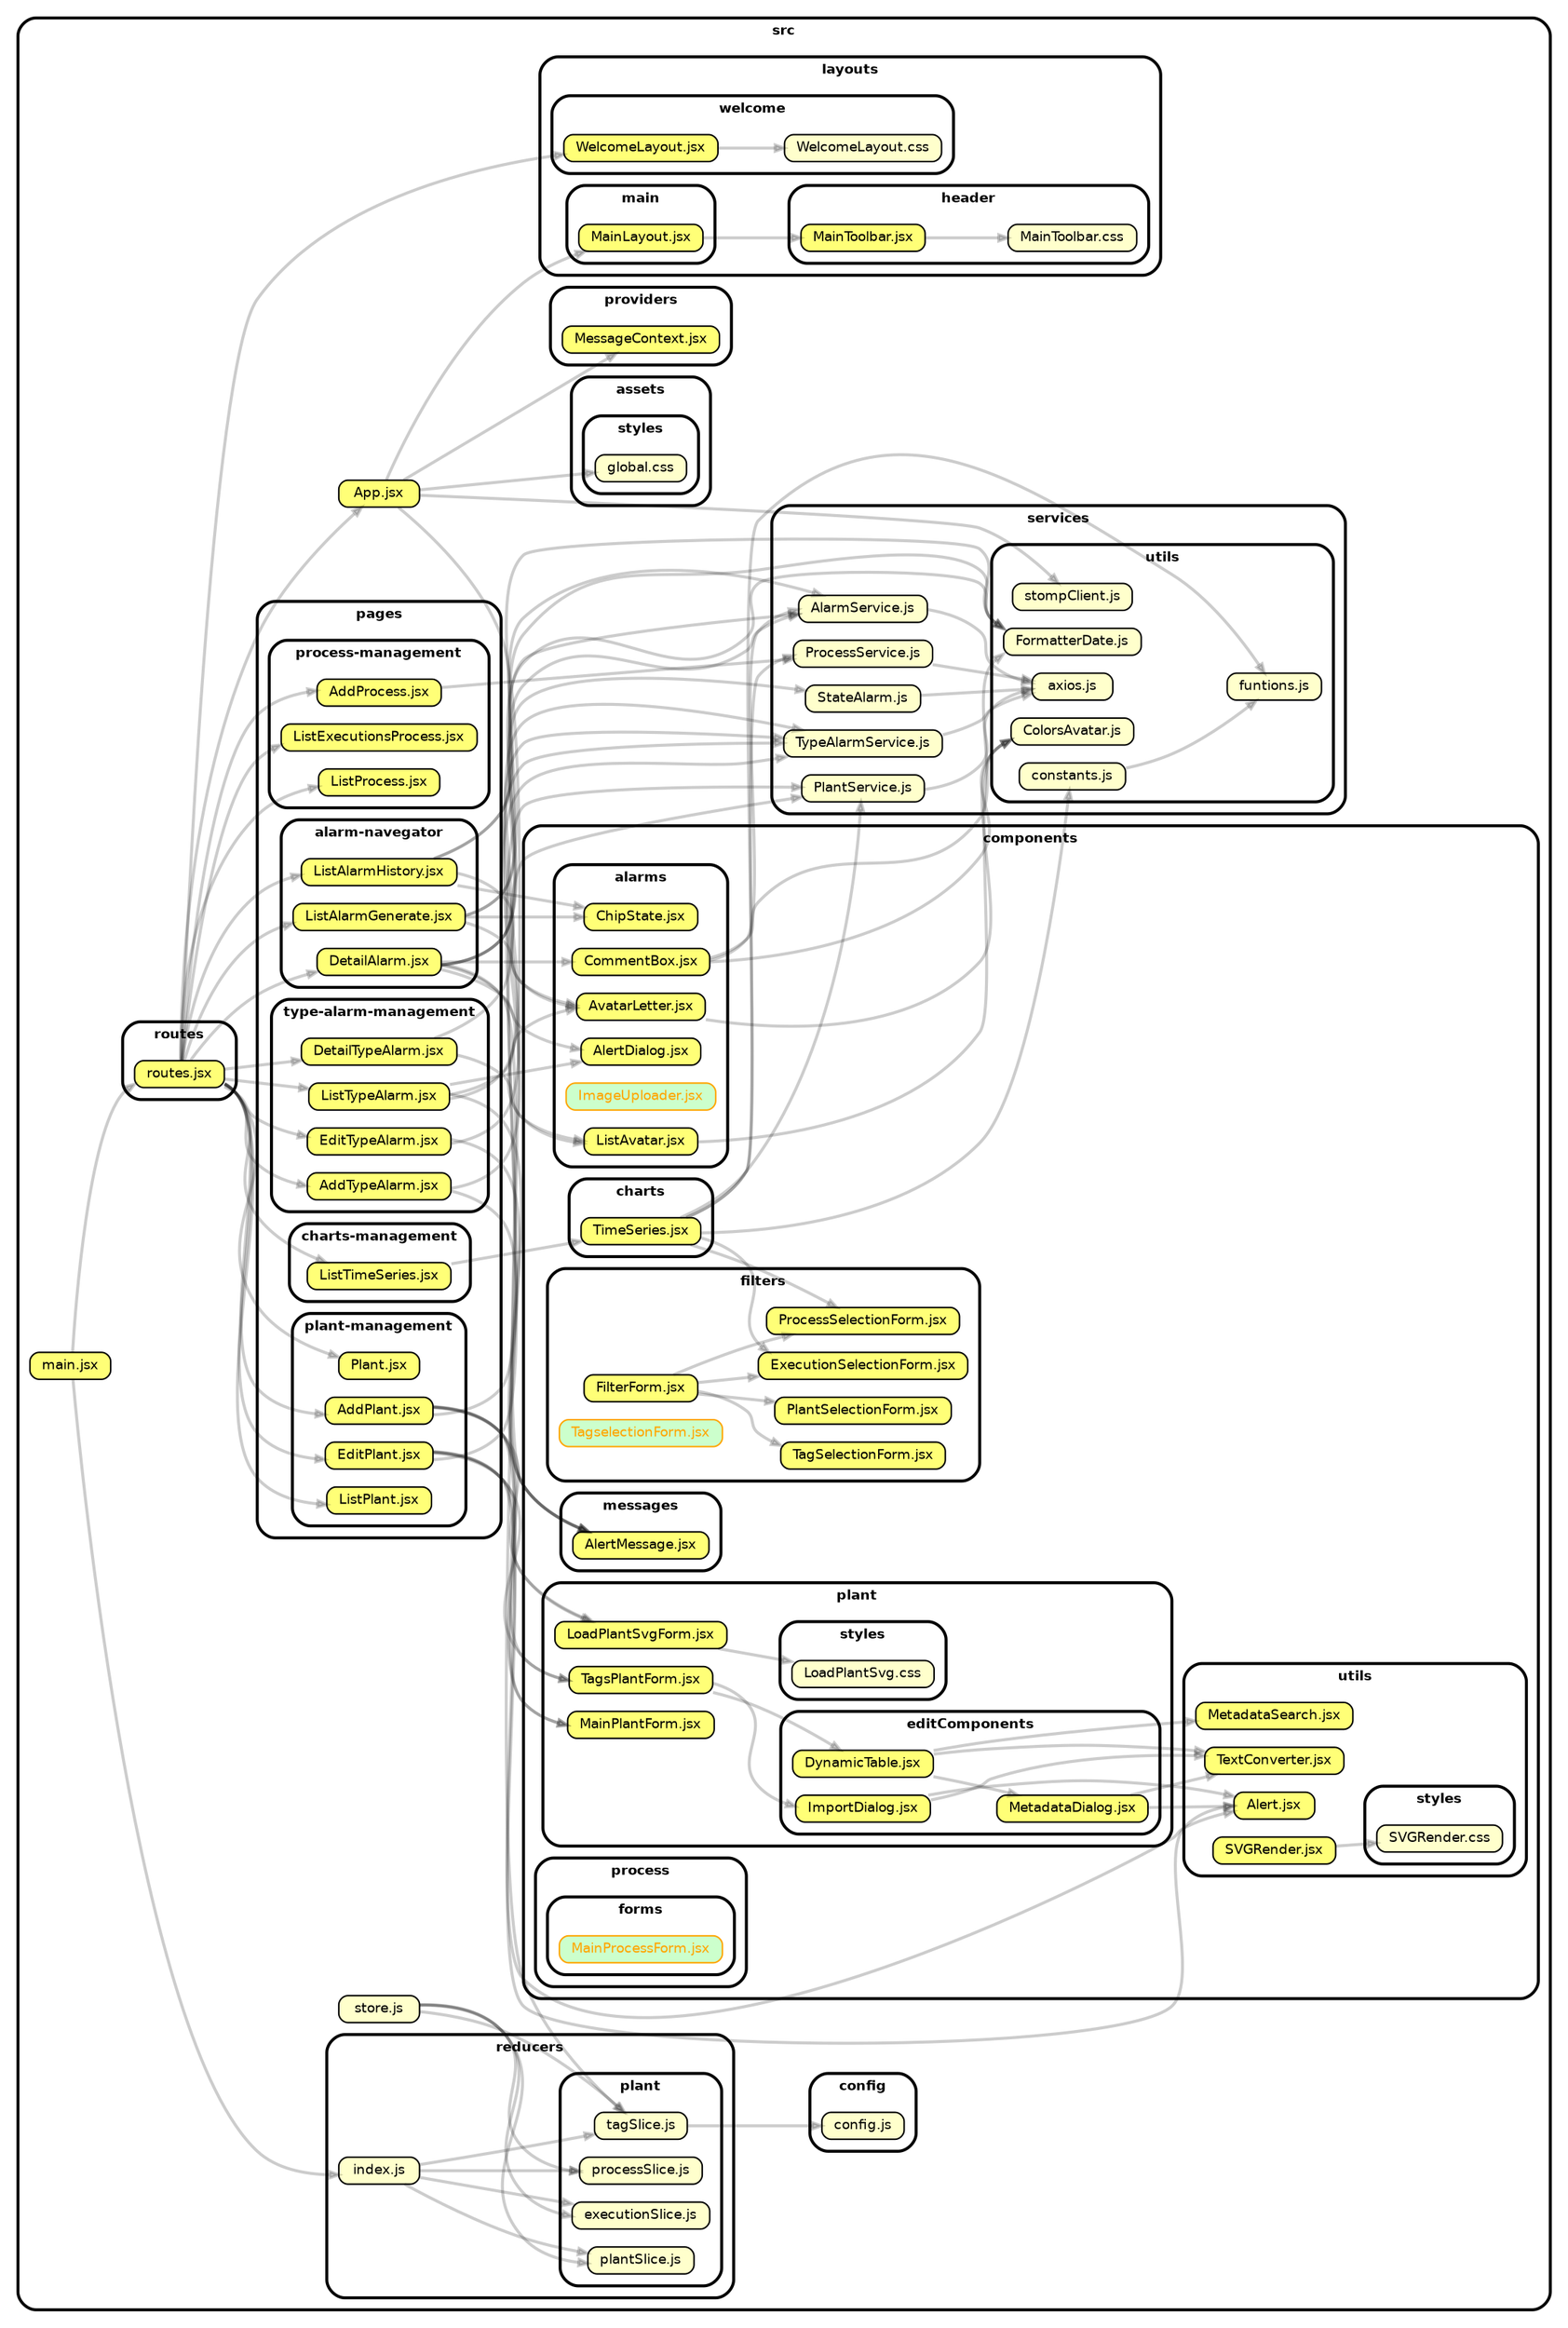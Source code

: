 strict digraph "dependency-cruiser output"{
    rankdir="LR" splines="true" overlap="false" nodesep="0.16" ranksep="0.18" fontname="Helvetica-bold" fontsize="9" style="rounded,bold,filled" fillcolor="#ffffff" compound="true"
    node [shape="box" style="rounded, filled" height="0.2" color="black" fillcolor="#ffffcc" fontcolor="black" fontname="Helvetica" fontsize="9"]
    edge [arrowhead="normal" arrowsize="0.6" penwidth="2.0" color="#00000033" fontname="Helvetica" fontsize="9"]

    subgraph "cluster_src" {label="src" "src/App.jsx" [label=<App.jsx> tooltip="App.jsx" URL="src/App.jsx" fillcolor="#ffff77"] }
    "src/App.jsx" -> "src/assets/styles/global.css"
    "src/App.jsx" -> "src/layouts/main/MainLayout.jsx"
    "src/App.jsx" -> "src/providers/MessageContext.jsx"
    "src/App.jsx" -> "src/reducers/plant/tagSlice.js"
    "src/App.jsx" -> "src/services/utils/stompClient.js"
    subgraph "cluster_src" {label="src" subgraph "cluster_src/assets" {label="assets" subgraph "cluster_src/assets/styles" {label="styles" "src/assets/styles/global.css" [label=<global.css> tooltip="global.css" URL="src/assets/styles/global.css" ] } } }
    subgraph "cluster_src" {label="src" subgraph "cluster_src/components" {label="components" subgraph "cluster_src/components/alarms" {label="alarms" "src/components/alarms/AlertDialog.jsx" [label=<AlertDialog.jsx> tooltip="AlertDialog.jsx" URL="src/components/alarms/AlertDialog.jsx" fillcolor="#ffff77"] } } }
    subgraph "cluster_src" {label="src" subgraph "cluster_src/components" {label="components" subgraph "cluster_src/components/alarms" {label="alarms" "src/components/alarms/AvatarLetter.jsx" [label=<AvatarLetter.jsx> tooltip="AvatarLetter.jsx" URL="src/components/alarms/AvatarLetter.jsx" fillcolor="#ffff77"] } } }
    "src/components/alarms/AvatarLetter.jsx" -> "src/services/utils/ColorsAvatar.js"
    subgraph "cluster_src" {label="src" subgraph "cluster_src/components" {label="components" subgraph "cluster_src/components/alarms" {label="alarms" "src/components/alarms/ChipState.jsx" [label=<ChipState.jsx> tooltip="ChipState.jsx" URL="src/components/alarms/ChipState.jsx" fillcolor="#ffff77"] } } }
    subgraph "cluster_src" {label="src" subgraph "cluster_src/components" {label="components" subgraph "cluster_src/components/alarms" {label="alarms" "src/components/alarms/CommentBox.jsx" [label=<CommentBox.jsx> tooltip="CommentBox.jsx" URL="src/components/alarms/CommentBox.jsx" fillcolor="#ffff77"] } } }
    "src/components/alarms/CommentBox.jsx" -> "src/services/AlarmService.js"
    "src/components/alarms/CommentBox.jsx" -> "src/services/utils/ColorsAvatar.js"
    "src/components/alarms/CommentBox.jsx" -> "src/services/utils/FormatterDate.js"
    subgraph "cluster_src" {label="src" subgraph "cluster_src/components" {label="components" subgraph "cluster_src/components/alarms" {label="alarms" "src/components/alarms/ImageUploader.jsx" [label=<ImageUploader.jsx> tooltip="no-orphans" URL="src/components/alarms/ImageUploader.jsx" fillcolor="#ccffcc" fontcolor="orange" color="orange"] } } }
    subgraph "cluster_src" {label="src" subgraph "cluster_src/components" {label="components" subgraph "cluster_src/components/alarms" {label="alarms" "src/components/alarms/ListAvatar.jsx" [label=<ListAvatar.jsx> tooltip="ListAvatar.jsx" URL="src/components/alarms/ListAvatar.jsx" fillcolor="#ffff77"] } } }
    "src/components/alarms/ListAvatar.jsx" -> "src/services/utils/ColorsAvatar.js"
    subgraph "cluster_src" {label="src" subgraph "cluster_src/components" {label="components" subgraph "cluster_src/components/charts" {label="charts" "src/components/charts/TimeSeries.jsx" [label=<TimeSeries.jsx> tooltip="TimeSeries.jsx" URL="src/components/charts/TimeSeries.jsx" fillcolor="#ffff77"] } } }
    "src/components/charts/TimeSeries.jsx" -> "src/services/PlantService.js"
    "src/components/charts/TimeSeries.jsx" -> "src/services/ProcessService.js"
    "src/components/charts/TimeSeries.jsx" -> "src/services/utils/constants.js"
    "src/components/charts/TimeSeries.jsx" -> "src/services/utils/funtions.js"
    "src/components/charts/TimeSeries.jsx" -> "src/components/filters/ExecutionSelectionForm.jsx"
    "src/components/charts/TimeSeries.jsx" -> "src/components/filters/ProcessSelectionForm.jsx"
    subgraph "cluster_src" {label="src" subgraph "cluster_src/components" {label="components" subgraph "cluster_src/components/filters" {label="filters" "src/components/filters/ExecutionSelectionForm.jsx" [label=<ExecutionSelectionForm.jsx> tooltip="ExecutionSelectionForm.jsx" URL="src/components/filters/ExecutionSelectionForm.jsx" fillcolor="#ffff77"] } } }
    subgraph "cluster_src" {label="src" subgraph "cluster_src/components" {label="components" subgraph "cluster_src/components/filters" {label="filters" "src/components/filters/FilterForm.jsx" [label=<FilterForm.jsx> tooltip="FilterForm.jsx" URL="src/components/filters/FilterForm.jsx" fillcolor="#ffff77"] } } }
    "src/components/filters/FilterForm.jsx" -> "src/components/filters/ExecutionSelectionForm.jsx"
    "src/components/filters/FilterForm.jsx" -> "src/components/filters/PlantSelectionForm.jsx"
    "src/components/filters/FilterForm.jsx" -> "src/components/filters/ProcessSelectionForm.jsx"
    "src/components/filters/FilterForm.jsx" -> "src/components/filters/TagSelectionForm.jsx"
    subgraph "cluster_src" {label="src" subgraph "cluster_src/components" {label="components" subgraph "cluster_src/components/filters" {label="filters" "src/components/filters/PlantSelectionForm.jsx" [label=<PlantSelectionForm.jsx> tooltip="PlantSelectionForm.jsx" URL="src/components/filters/PlantSelectionForm.jsx" fillcolor="#ffff77"] } } }
    subgraph "cluster_src" {label="src" subgraph "cluster_src/components" {label="components" subgraph "cluster_src/components/filters" {label="filters" "src/components/filters/ProcessSelectionForm.jsx" [label=<ProcessSelectionForm.jsx> tooltip="ProcessSelectionForm.jsx" URL="src/components/filters/ProcessSelectionForm.jsx" fillcolor="#ffff77"] } } }
    subgraph "cluster_src" {label="src" subgraph "cluster_src/components" {label="components" subgraph "cluster_src/components/filters" {label="filters" "src/components/filters/TagSelectionForm.jsx" [label=<TagSelectionForm.jsx> tooltip="TagSelectionForm.jsx" URL="src/components/filters/TagSelectionForm.jsx" fillcolor="#ffff77"] } } }
    subgraph "cluster_src" {label="src" subgraph "cluster_src/components" {label="components" subgraph "cluster_src/components/filters" {label="filters" "src/components/filters/TagselectionForm.jsx" [label=<TagselectionForm.jsx> tooltip="no-orphans" URL="src/components/filters/TagselectionForm.jsx" fillcolor="#ccffcc" fontcolor="orange" color="orange"] } } }
    subgraph "cluster_src" {label="src" subgraph "cluster_src/components" {label="components" subgraph "cluster_src/components/messages" {label="messages" "src/components/messages/AlertMessage.jsx" [label=<AlertMessage.jsx> tooltip="AlertMessage.jsx" URL="src/components/messages/AlertMessage.jsx" fillcolor="#ffff77"] } } }
    subgraph "cluster_src" {label="src" subgraph "cluster_src/components" {label="components" subgraph "cluster_src/components/plant" {label="plant" "src/components/plant/LoadPlantSvgForm.jsx" [label=<LoadPlantSvgForm.jsx> tooltip="LoadPlantSvgForm.jsx" URL="src/components/plant/LoadPlantSvgForm.jsx" fillcolor="#ffff77"] } } }
    "src/components/plant/LoadPlantSvgForm.jsx" -> "src/components/plant/styles/LoadPlantSvg.css"
    subgraph "cluster_src" {label="src" subgraph "cluster_src/components" {label="components" subgraph "cluster_src/components/plant" {label="plant" "src/components/plant/MainPlantForm.jsx" [label=<MainPlantForm.jsx> tooltip="MainPlantForm.jsx" URL="src/components/plant/MainPlantForm.jsx" fillcolor="#ffff77"] } } }
    subgraph "cluster_src" {label="src" subgraph "cluster_src/components" {label="components" subgraph "cluster_src/components/plant" {label="plant" "src/components/plant/TagsPlantForm.jsx" [label=<TagsPlantForm.jsx> tooltip="TagsPlantForm.jsx" URL="src/components/plant/TagsPlantForm.jsx" fillcolor="#ffff77"] } } }
    "src/components/plant/TagsPlantForm.jsx" -> "src/components/plant/editComponents/DynamicTable.jsx"
    "src/components/plant/TagsPlantForm.jsx" -> "src/components/plant/editComponents/ImportDialog.jsx"
    subgraph "cluster_src" {label="src" subgraph "cluster_src/components" {label="components" subgraph "cluster_src/components/plant" {label="plant" subgraph "cluster_src/components/plant/editComponents" {label="editComponents" "src/components/plant/editComponents/DynamicTable.jsx" [label=<DynamicTable.jsx> tooltip="DynamicTable.jsx" URL="src/components/plant/editComponents/DynamicTable.jsx" fillcolor="#ffff77"] } } } }
    "src/components/plant/editComponents/DynamicTable.jsx" -> "src/components/utils/MetadataSearch.jsx"
    "src/components/plant/editComponents/DynamicTable.jsx" -> "src/components/utils/TextConverter.jsx"
    "src/components/plant/editComponents/DynamicTable.jsx" -> "src/components/plant/editComponents/MetadataDialog.jsx"
    subgraph "cluster_src" {label="src" subgraph "cluster_src/components" {label="components" subgraph "cluster_src/components/plant" {label="plant" subgraph "cluster_src/components/plant/editComponents" {label="editComponents" "src/components/plant/editComponents/ImportDialog.jsx" [label=<ImportDialog.jsx> tooltip="ImportDialog.jsx" URL="src/components/plant/editComponents/ImportDialog.jsx" fillcolor="#ffff77"] } } } }
    "src/components/plant/editComponents/ImportDialog.jsx" -> "src/components/utils/Alert.jsx"
    "src/components/plant/editComponents/ImportDialog.jsx" -> "src/components/utils/TextConverter.jsx"
    subgraph "cluster_src" {label="src" subgraph "cluster_src/components" {label="components" subgraph "cluster_src/components/plant" {label="plant" subgraph "cluster_src/components/plant/editComponents" {label="editComponents" "src/components/plant/editComponents/MetadataDialog.jsx" [label=<MetadataDialog.jsx> tooltip="MetadataDialog.jsx" URL="src/components/plant/editComponents/MetadataDialog.jsx" fillcolor="#ffff77"] } } } }
    "src/components/plant/editComponents/MetadataDialog.jsx" -> "src/components/utils/Alert.jsx"
    "src/components/plant/editComponents/MetadataDialog.jsx" -> "src/components/utils/TextConverter.jsx"
    subgraph "cluster_src" {label="src" subgraph "cluster_src/components" {label="components" subgraph "cluster_src/components/plant" {label="plant" subgraph "cluster_src/components/plant/styles" {label="styles" "src/components/plant/styles/LoadPlantSvg.css" [label=<LoadPlantSvg.css> tooltip="LoadPlantSvg.css" URL="src/components/plant/styles/LoadPlantSvg.css" ] } } } }
    subgraph "cluster_src" {label="src" subgraph "cluster_src/components" {label="components" subgraph "cluster_src/components/process" {label="process" subgraph "cluster_src/components/process/forms" {label="forms" "src/components/process/forms/MainProcessForm.jsx" [label=<MainProcessForm.jsx> tooltip="no-orphans" URL="src/components/process/forms/MainProcessForm.jsx" fillcolor="#ccffcc" fontcolor="orange" color="orange"] } } } }
    subgraph "cluster_src" {label="src" subgraph "cluster_src/components" {label="components" subgraph "cluster_src/components/utils" {label="utils" "src/components/utils/Alert.jsx" [label=<Alert.jsx> tooltip="Alert.jsx" URL="src/components/utils/Alert.jsx" fillcolor="#ffff77"] } } }
    subgraph "cluster_src" {label="src" subgraph "cluster_src/components" {label="components" subgraph "cluster_src/components/utils" {label="utils" "src/components/utils/MetadataSearch.jsx" [label=<MetadataSearch.jsx> tooltip="MetadataSearch.jsx" URL="src/components/utils/MetadataSearch.jsx" fillcolor="#ffff77"] } } }
    subgraph "cluster_src" {label="src" subgraph "cluster_src/components" {label="components" subgraph "cluster_src/components/utils" {label="utils" "src/components/utils/SVGRender.jsx" [label=<SVGRender.jsx> tooltip="SVGRender.jsx" URL="src/components/utils/SVGRender.jsx" fillcolor="#ffff77"] } } }
    "src/components/utils/SVGRender.jsx" -> "src/components/utils/styles/SVGRender.css"
    subgraph "cluster_src" {label="src" subgraph "cluster_src/components" {label="components" subgraph "cluster_src/components/utils" {label="utils" "src/components/utils/TextConverter.jsx" [label=<TextConverter.jsx> tooltip="TextConverter.jsx" URL="src/components/utils/TextConverter.jsx" fillcolor="#ffff77"] } } }
    subgraph "cluster_src" {label="src" subgraph "cluster_src/components" {label="components" subgraph "cluster_src/components/utils" {label="utils" subgraph "cluster_src/components/utils/styles" {label="styles" "src/components/utils/styles/SVGRender.css" [label=<SVGRender.css> tooltip="SVGRender.css" URL="src/components/utils/styles/SVGRender.css" ] } } } }
    subgraph "cluster_src" {label="src" subgraph "cluster_src/config" {label="config" "src/config/config.js" [label=<config.js> tooltip="config.js" URL="src/config/config.js" ] } }
    subgraph "cluster_src" {label="src" subgraph "cluster_src/layouts" {label="layouts" subgraph "cluster_src/layouts/header" {label="header" "src/layouts/header/MainToolbar.css" [label=<MainToolbar.css> tooltip="MainToolbar.css" URL="src/layouts/header/MainToolbar.css" ] } } }
    subgraph "cluster_src" {label="src" subgraph "cluster_src/layouts" {label="layouts" subgraph "cluster_src/layouts/header" {label="header" "src/layouts/header/MainToolbar.jsx" [label=<MainToolbar.jsx> tooltip="MainToolbar.jsx" URL="src/layouts/header/MainToolbar.jsx" fillcolor="#ffff77"] } } }
    "src/layouts/header/MainToolbar.jsx" -> "src/layouts/header/MainToolbar.css"
    subgraph "cluster_src" {label="src" subgraph "cluster_src/layouts" {label="layouts" subgraph "cluster_src/layouts/main" {label="main" "src/layouts/main/MainLayout.jsx" [label=<MainLayout.jsx> tooltip="MainLayout.jsx" URL="src/layouts/main/MainLayout.jsx" fillcolor="#ffff77"] } } }
    "src/layouts/main/MainLayout.jsx" -> "src/layouts/header/MainToolbar.jsx"
    subgraph "cluster_src" {label="src" subgraph "cluster_src/layouts" {label="layouts" subgraph "cluster_src/layouts/welcome" {label="welcome" "src/layouts/welcome/WelcomeLayout.css" [label=<WelcomeLayout.css> tooltip="WelcomeLayout.css" URL="src/layouts/welcome/WelcomeLayout.css" ] } } }
    subgraph "cluster_src" {label="src" subgraph "cluster_src/layouts" {label="layouts" subgraph "cluster_src/layouts/welcome" {label="welcome" "src/layouts/welcome/WelcomeLayout.jsx" [label=<WelcomeLayout.jsx> tooltip="WelcomeLayout.jsx" URL="src/layouts/welcome/WelcomeLayout.jsx" fillcolor="#ffff77"] } } }
    "src/layouts/welcome/WelcomeLayout.jsx" -> "src/layouts/welcome/WelcomeLayout.css"
    subgraph "cluster_src" {label="src" "src/main.jsx" [label=<main.jsx> tooltip="main.jsx" URL="src/main.jsx" fillcolor="#ffff77"] }
    "src/main.jsx" -> "src/reducers/index.js"
    "src/main.jsx" -> "src/routes/routes.jsx"
    subgraph "cluster_src" {label="src" subgraph "cluster_src/pages" {label="pages" subgraph "cluster_src/pages/alarm-navegator" {label="alarm-navegator" "src/pages/alarm-navegator/DetailAlarm.jsx" [label=<DetailAlarm.jsx> tooltip="DetailAlarm.jsx" URL="src/pages/alarm-navegator/DetailAlarm.jsx" fillcolor="#ffff77"] } } }
    "src/pages/alarm-navegator/DetailAlarm.jsx" -> "src/components/alarms/AlertDialog.jsx"
    "src/pages/alarm-navegator/DetailAlarm.jsx" -> "src/components/alarms/CommentBox.jsx"
    "src/pages/alarm-navegator/DetailAlarm.jsx" -> "src/components/alarms/ListAvatar.jsx"
    "src/pages/alarm-navegator/DetailAlarm.jsx" -> "src/components/messages/AlertMessage.jsx"
    "src/pages/alarm-navegator/DetailAlarm.jsx" -> "src/services/AlarmService.js"
    "src/pages/alarm-navegator/DetailAlarm.jsx" -> "src/services/StateAlarm.js"
    "src/pages/alarm-navegator/DetailAlarm.jsx" -> "src/services/utils/FormatterDate.js"
    subgraph "cluster_src" {label="src" subgraph "cluster_src/pages" {label="pages" subgraph "cluster_src/pages/alarm-navegator" {label="alarm-navegator" "src/pages/alarm-navegator/ListAlarmGenerate.jsx" [label=<ListAlarmGenerate.jsx> tooltip="ListAlarmGenerate.jsx" URL="src/pages/alarm-navegator/ListAlarmGenerate.jsx" fillcolor="#ffff77"] } } }
    "src/pages/alarm-navegator/ListAlarmGenerate.jsx" -> "src/components/alarms/AvatarLetter.jsx"
    "src/pages/alarm-navegator/ListAlarmGenerate.jsx" -> "src/components/alarms/ChipState.jsx"
    "src/pages/alarm-navegator/ListAlarmGenerate.jsx" -> "src/services/AlarmService.js"
    "src/pages/alarm-navegator/ListAlarmGenerate.jsx" -> "src/services/utils/FormatterDate.js"
    subgraph "cluster_src" {label="src" subgraph "cluster_src/pages" {label="pages" subgraph "cluster_src/pages/alarm-navegator" {label="alarm-navegator" "src/pages/alarm-navegator/ListAlarmHistory.jsx" [label=<ListAlarmHistory.jsx> tooltip="ListAlarmHistory.jsx" URL="src/pages/alarm-navegator/ListAlarmHistory.jsx" fillcolor="#ffff77"] } } }
    "src/pages/alarm-navegator/ListAlarmHistory.jsx" -> "src/components/alarms/AvatarLetter.jsx"
    "src/pages/alarm-navegator/ListAlarmHistory.jsx" -> "src/components/alarms/ChipState.jsx"
    "src/pages/alarm-navegator/ListAlarmHistory.jsx" -> "src/services/AlarmService.js"
    "src/pages/alarm-navegator/ListAlarmHistory.jsx" -> "src/services/utils/FormatterDate.js"
    subgraph "cluster_src" {label="src" subgraph "cluster_src/pages" {label="pages" subgraph "cluster_src/pages/charts-management" {label="charts-management" "src/pages/charts-management/ListTimeSeries.jsx" [label=<ListTimeSeries.jsx> tooltip="ListTimeSeries.jsx" URL="src/pages/charts-management/ListTimeSeries.jsx" fillcolor="#ffff77"] } } }
    "src/pages/charts-management/ListTimeSeries.jsx" -> "src/components/charts/TimeSeries.jsx"
    subgraph "cluster_src" {label="src" subgraph "cluster_src/pages" {label="pages" subgraph "cluster_src/pages/plant-management" {label="plant-management" "src/pages/plant-management/AddPlant.jsx" [label=<AddPlant.jsx> tooltip="AddPlant.jsx" URL="src/pages/plant-management/AddPlant.jsx" fillcolor="#ffff77"] } } }
    "src/pages/plant-management/AddPlant.jsx" -> "src/components/plant/LoadPlantSvgForm.jsx"
    "src/pages/plant-management/AddPlant.jsx" -> "src/components/plant/MainPlantForm.jsx"
    "src/pages/plant-management/AddPlant.jsx" -> "src/components/plant/TagsPlantForm.jsx"
    "src/pages/plant-management/AddPlant.jsx" -> "src/components/utils/Alert.jsx"
    "src/pages/plant-management/AddPlant.jsx" -> "src/services/PlantService.js"
    subgraph "cluster_src" {label="src" subgraph "cluster_src/pages" {label="pages" subgraph "cluster_src/pages/plant-management" {label="plant-management" "src/pages/plant-management/EditPlant.jsx" [label=<EditPlant.jsx> tooltip="EditPlant.jsx" URL="src/pages/plant-management/EditPlant.jsx" fillcolor="#ffff77"] } } }
    "src/pages/plant-management/EditPlant.jsx" -> "src/components/plant/LoadPlantSvgForm.jsx"
    "src/pages/plant-management/EditPlant.jsx" -> "src/components/plant/MainPlantForm.jsx"
    "src/pages/plant-management/EditPlant.jsx" -> "src/components/plant/TagsPlantForm.jsx"
    "src/pages/plant-management/EditPlant.jsx" -> "src/components/utils/Alert.jsx"
    "src/pages/plant-management/EditPlant.jsx" -> "src/services/PlantService.js"
    subgraph "cluster_src" {label="src" subgraph "cluster_src/pages" {label="pages" subgraph "cluster_src/pages/plant-management" {label="plant-management" "src/pages/plant-management/ListPlant.jsx" [label=<ListPlant.jsx> tooltip="ListPlant.jsx" URL="src/pages/plant-management/ListPlant.jsx" fillcolor="#ffff77"] } } }
    subgraph "cluster_src" {label="src" subgraph "cluster_src/pages" {label="pages" subgraph "cluster_src/pages/plant-management" {label="plant-management" "src/pages/plant-management/Plant.jsx" [label=<Plant.jsx> tooltip="Plant.jsx" URL="src/pages/plant-management/Plant.jsx" fillcolor="#ffff77"] } } }
    subgraph "cluster_src" {label="src" subgraph "cluster_src/pages" {label="pages" subgraph "cluster_src/pages/process-management" {label="process-management" "src/pages/process-management/AddProcess.jsx" [label=<AddProcess.jsx> tooltip="AddProcess.jsx" URL="src/pages/process-management/AddProcess.jsx" fillcolor="#ffff77"] } } }
    "src/pages/process-management/AddProcess.jsx" -> "src/services/ProcessService.js"
    subgraph "cluster_src" {label="src" subgraph "cluster_src/pages" {label="pages" subgraph "cluster_src/pages/process-management" {label="process-management" "src/pages/process-management/ListExecutionsProcess.jsx" [label=<ListExecutionsProcess.jsx> tooltip="ListExecutionsProcess.jsx" URL="src/pages/process-management/ListExecutionsProcess.jsx" fillcolor="#ffff77"] } } }
    subgraph "cluster_src" {label="src" subgraph "cluster_src/pages" {label="pages" subgraph "cluster_src/pages/process-management" {label="process-management" "src/pages/process-management/ListProcess.jsx" [label=<ListProcess.jsx> tooltip="ListProcess.jsx" URL="src/pages/process-management/ListProcess.jsx" fillcolor="#ffff77"] } } }
    subgraph "cluster_src" {label="src" subgraph "cluster_src/pages" {label="pages" subgraph "cluster_src/pages/type-alarm-management" {label="type-alarm-management" "src/pages/type-alarm-management/AddTypeAlarm.jsx" [label=<AddTypeAlarm.jsx> tooltip="AddTypeAlarm.jsx" URL="src/pages/type-alarm-management/AddTypeAlarm.jsx" fillcolor="#ffff77"] } } }
    "src/pages/type-alarm-management/AddTypeAlarm.jsx" -> "src/components/messages/AlertMessage.jsx"
    "src/pages/type-alarm-management/AddTypeAlarm.jsx" -> "src/services/TypeAlarmService.js"
    subgraph "cluster_src" {label="src" subgraph "cluster_src/pages" {label="pages" subgraph "cluster_src/pages/type-alarm-management" {label="type-alarm-management" "src/pages/type-alarm-management/DetailTypeAlarm.jsx" [label=<DetailTypeAlarm.jsx> tooltip="DetailTypeAlarm.jsx" URL="src/pages/type-alarm-management/DetailTypeAlarm.jsx" fillcolor="#ffff77"] } } }
    "src/pages/type-alarm-management/DetailTypeAlarm.jsx" -> "src/components/alarms/ListAvatar.jsx"
    "src/pages/type-alarm-management/DetailTypeAlarm.jsx" -> "src/services/TypeAlarmService.js"
    subgraph "cluster_src" {label="src" subgraph "cluster_src/pages" {label="pages" subgraph "cluster_src/pages/type-alarm-management" {label="type-alarm-management" "src/pages/type-alarm-management/EditTypeAlarm.jsx" [label=<EditTypeAlarm.jsx> tooltip="EditTypeAlarm.jsx" URL="src/pages/type-alarm-management/EditTypeAlarm.jsx" fillcolor="#ffff77"] } } }
    "src/pages/type-alarm-management/EditTypeAlarm.jsx" -> "src/components/messages/AlertMessage.jsx"
    "src/pages/type-alarm-management/EditTypeAlarm.jsx" -> "src/services/TypeAlarmService.js"
    subgraph "cluster_src" {label="src" subgraph "cluster_src/pages" {label="pages" subgraph "cluster_src/pages/type-alarm-management" {label="type-alarm-management" "src/pages/type-alarm-management/ListTypeAlarm.jsx" [label=<ListTypeAlarm.jsx> tooltip="ListTypeAlarm.jsx" URL="src/pages/type-alarm-management/ListTypeAlarm.jsx" fillcolor="#ffff77"] } } }
    "src/pages/type-alarm-management/ListTypeAlarm.jsx" -> "src/components/alarms/AlertDialog.jsx"
    "src/pages/type-alarm-management/ListTypeAlarm.jsx" -> "src/components/alarms/AvatarLetter.jsx"
    "src/pages/type-alarm-management/ListTypeAlarm.jsx" -> "src/components/messages/AlertMessage.jsx"
    "src/pages/type-alarm-management/ListTypeAlarm.jsx" -> "src/services/TypeAlarmService.js"
    subgraph "cluster_src" {label="src" subgraph "cluster_src/providers" {label="providers" "src/providers/MessageContext.jsx" [label=<MessageContext.jsx> tooltip="MessageContext.jsx" URL="src/providers/MessageContext.jsx" fillcolor="#ffff77"] } }
    subgraph "cluster_src" {label="src" subgraph "cluster_src/reducers" {label="reducers" "src/reducers/index.js" [label=<index.js> tooltip="index.js" URL="src/reducers/index.js" ] } }
    "src/reducers/index.js" -> "src/reducers/plant/executionSlice.js"
    "src/reducers/index.js" -> "src/reducers/plant/plantSlice.js"
    "src/reducers/index.js" -> "src/reducers/plant/processSlice.js"
    "src/reducers/index.js" -> "src/reducers/plant/tagSlice.js"
    subgraph "cluster_src" {label="src" subgraph "cluster_src/reducers" {label="reducers" subgraph "cluster_src/reducers/plant" {label="plant" "src/reducers/plant/executionSlice.js" [label=<executionSlice.js> tooltip="executionSlice.js" URL="src/reducers/plant/executionSlice.js" ] } } }
    subgraph "cluster_src" {label="src" subgraph "cluster_src/reducers" {label="reducers" subgraph "cluster_src/reducers/plant" {label="plant" "src/reducers/plant/plantSlice.js" [label=<plantSlice.js> tooltip="plantSlice.js" URL="src/reducers/plant/plantSlice.js" ] } } }
    subgraph "cluster_src" {label="src" subgraph "cluster_src/reducers" {label="reducers" subgraph "cluster_src/reducers/plant" {label="plant" "src/reducers/plant/processSlice.js" [label=<processSlice.js> tooltip="processSlice.js" URL="src/reducers/plant/processSlice.js" ] } } }
    subgraph "cluster_src" {label="src" subgraph "cluster_src/reducers" {label="reducers" subgraph "cluster_src/reducers/plant" {label="plant" "src/reducers/plant/tagSlice.js" [label=<tagSlice.js> tooltip="tagSlice.js" URL="src/reducers/plant/tagSlice.js" ] } } }
    "src/reducers/plant/tagSlice.js" -> "src/config/config.js"
    subgraph "cluster_src" {label="src" subgraph "cluster_src/routes" {label="routes" "src/routes/routes.jsx" [label=<routes.jsx> tooltip="routes.jsx" URL="src/routes/routes.jsx" fillcolor="#ffff77"] } }
    "src/routes/routes.jsx" -> "src/App.jsx"
    "src/routes/routes.jsx" -> "src/layouts/welcome/WelcomeLayout.jsx"
    "src/routes/routes.jsx" -> "src/pages/alarm-navegator/DetailAlarm.jsx"
    "src/routes/routes.jsx" -> "src/pages/alarm-navegator/ListAlarmGenerate.jsx"
    "src/routes/routes.jsx" -> "src/pages/alarm-navegator/ListAlarmHistory.jsx"
    "src/routes/routes.jsx" -> "src/pages/charts-management/ListTimeSeries.jsx"
    "src/routes/routes.jsx" -> "src/pages/plant-management/AddPlant.jsx"
    "src/routes/routes.jsx" -> "src/pages/plant-management/EditPlant.jsx"
    "src/routes/routes.jsx" -> "src/pages/plant-management/ListPlant.jsx"
    "src/routes/routes.jsx" -> "src/pages/plant-management/Plant.jsx"
    "src/routes/routes.jsx" -> "src/pages/process-management/AddProcess.jsx"
    "src/routes/routes.jsx" -> "src/pages/process-management/ListExecutionsProcess.jsx"
    "src/routes/routes.jsx" -> "src/pages/process-management/ListProcess.jsx"
    "src/routes/routes.jsx" -> "src/pages/type-alarm-management/AddTypeAlarm.jsx"
    "src/routes/routes.jsx" -> "src/pages/type-alarm-management/DetailTypeAlarm.jsx"
    "src/routes/routes.jsx" -> "src/pages/type-alarm-management/EditTypeAlarm.jsx"
    "src/routes/routes.jsx" -> "src/pages/type-alarm-management/ListTypeAlarm.jsx"
    subgraph "cluster_src" {label="src" subgraph "cluster_src/services" {label="services" "src/services/AlarmService.js" [label=<AlarmService.js> tooltip="AlarmService.js" URL="src/services/AlarmService.js" ] } }
    "src/services/AlarmService.js" -> "src/services/utils/axios.js"
    subgraph "cluster_src" {label="src" subgraph "cluster_src/services" {label="services" "src/services/PlantService.js" [label=<PlantService.js> tooltip="PlantService.js" URL="src/services/PlantService.js" ] } }
    "src/services/PlantService.js" -> "src/services/utils/axios.js"
    subgraph "cluster_src" {label="src" subgraph "cluster_src/services" {label="services" "src/services/ProcessService.js" [label=<ProcessService.js> tooltip="ProcessService.js" URL="src/services/ProcessService.js" ] } }
    "src/services/ProcessService.js" -> "src/services/utils/axios.js"
    subgraph "cluster_src" {label="src" subgraph "cluster_src/services" {label="services" "src/services/StateAlarm.js" [label=<StateAlarm.js> tooltip="StateAlarm.js" URL="src/services/StateAlarm.js" ] } }
    "src/services/StateAlarm.js" -> "src/services/utils/axios.js"
    subgraph "cluster_src" {label="src" subgraph "cluster_src/services" {label="services" "src/services/TypeAlarmService.js" [label=<TypeAlarmService.js> tooltip="TypeAlarmService.js" URL="src/services/TypeAlarmService.js" ] } }
    "src/services/TypeAlarmService.js" -> "src/services/utils/axios.js"
    subgraph "cluster_src" {label="src" subgraph "cluster_src/services" {label="services" subgraph "cluster_src/services/utils" {label="utils" "src/services/utils/ColorsAvatar.js" [label=<ColorsAvatar.js> tooltip="ColorsAvatar.js" URL="src/services/utils/ColorsAvatar.js" ] } } }
    subgraph "cluster_src" {label="src" subgraph "cluster_src/services" {label="services" subgraph "cluster_src/services/utils" {label="utils" "src/services/utils/FormatterDate.js" [label=<FormatterDate.js> tooltip="FormatterDate.js" URL="src/services/utils/FormatterDate.js" ] } } }
    subgraph "cluster_src" {label="src" subgraph "cluster_src/services" {label="services" subgraph "cluster_src/services/utils" {label="utils" "src/services/utils/axios.js" [label=<axios.js> tooltip="axios.js" URL="src/services/utils/axios.js" ] } } }
    subgraph "cluster_src" {label="src" subgraph "cluster_src/services" {label="services" subgraph "cluster_src/services/utils" {label="utils" "src/services/utils/constants.js" [label=<constants.js> tooltip="constants.js" URL="src/services/utils/constants.js" ] } } }
    "src/services/utils/constants.js" -> "src/services/utils/funtions.js"
    subgraph "cluster_src" {label="src" subgraph "cluster_src/services" {label="services" subgraph "cluster_src/services/utils" {label="utils" "src/services/utils/funtions.js" [label=<funtions.js> tooltip="funtions.js" URL="src/services/utils/funtions.js" ] } } }
    subgraph "cluster_src" {label="src" subgraph "cluster_src/services" {label="services" subgraph "cluster_src/services/utils" {label="utils" "src/services/utils/stompClient.js" [label=<stompClient.js> tooltip="stompClient.js" URL="src/services/utils/stompClient.js" ] } } }
    subgraph "cluster_src" {label="src" "src/store.js" [label=<store.js> tooltip="store.js" URL="src/store.js" ] }
    "src/store.js" -> "src/reducers/plant/executionSlice.js"
    "src/store.js" -> "src/reducers/plant/plantSlice.js"
    "src/store.js" -> "src/reducers/plant/processSlice.js"
    "src/store.js" -> "src/reducers/plant/tagSlice.js"
}
